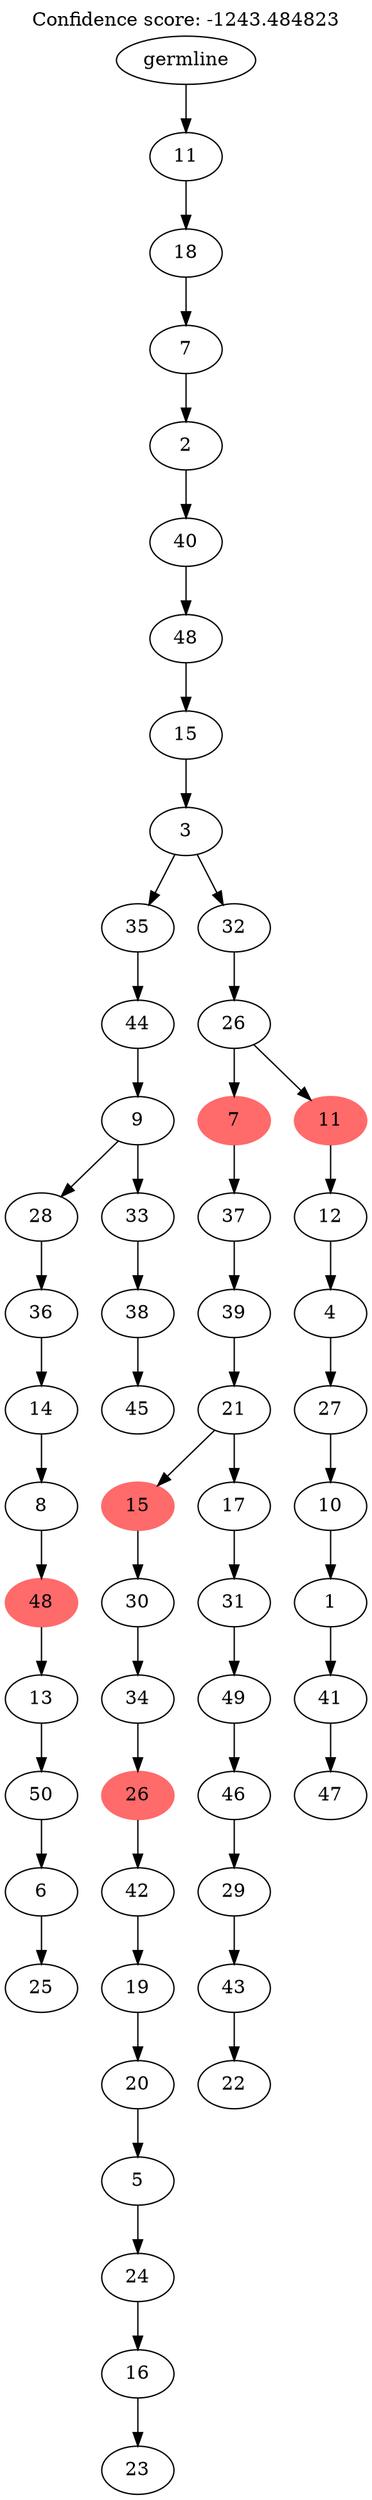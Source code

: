 digraph g {
	"54" -> "55";
	"55" [label="25"];
	"53" -> "54";
	"54" [label="6"];
	"52" -> "53";
	"53" [label="50"];
	"51" -> "52";
	"52" [label="13"];
	"50" -> "51";
	"51" [color=indianred1, style=filled, label="48"];
	"49" -> "50";
	"50" [label="8"];
	"48" -> "49";
	"49" [label="14"];
	"47" -> "48";
	"48" [label="36"];
	"45" -> "46";
	"46" [label="45"];
	"44" -> "45";
	"45" [label="38"];
	"43" -> "44";
	"44" [label="33"];
	"43" -> "47";
	"47" [label="28"];
	"42" -> "43";
	"43" [label="9"];
	"41" -> "42";
	"42" [label="44"];
	"39" -> "40";
	"40" [label="23"];
	"38" -> "39";
	"39" [label="16"];
	"37" -> "38";
	"38" [label="24"];
	"36" -> "37";
	"37" [label="5"];
	"35" -> "36";
	"36" [label="20"];
	"34" -> "35";
	"35" [label="19"];
	"33" -> "34";
	"34" [label="42"];
	"32" -> "33";
	"33" [color=indianred1, style=filled, label="26"];
	"31" -> "32";
	"32" [label="34"];
	"30" -> "31";
	"31" [label="30"];
	"28" -> "29";
	"29" [label="22"];
	"27" -> "28";
	"28" [label="43"];
	"26" -> "27";
	"27" [label="29"];
	"25" -> "26";
	"26" [label="46"];
	"24" -> "25";
	"25" [label="49"];
	"23" -> "24";
	"24" [label="31"];
	"22" -> "23";
	"23" [label="17"];
	"22" -> "30";
	"30" [color=indianred1, style=filled, label="15"];
	"21" -> "22";
	"22" [label="21"];
	"20" -> "21";
	"21" [label="39"];
	"19" -> "20";
	"20" [label="37"];
	"17" -> "18";
	"18" [label="47"];
	"16" -> "17";
	"17" [label="41"];
	"15" -> "16";
	"16" [label="1"];
	"14" -> "15";
	"15" [label="10"];
	"13" -> "14";
	"14" [label="27"];
	"12" -> "13";
	"13" [label="4"];
	"11" -> "12";
	"12" [label="12"];
	"10" -> "11";
	"11" [color=indianred1, style=filled, label="11"];
	"10" -> "19";
	"19" [color=indianred1, style=filled, label="7"];
	"9" -> "10";
	"10" [label="26"];
	"8" -> "9";
	"9" [label="32"];
	"8" -> "41";
	"41" [label="35"];
	"7" -> "8";
	"8" [label="3"];
	"6" -> "7";
	"7" [label="15"];
	"5" -> "6";
	"6" [label="48"];
	"4" -> "5";
	"5" [label="40"];
	"3" -> "4";
	"4" [label="2"];
	"2" -> "3";
	"3" [label="7"];
	"1" -> "2";
	"2" [label="18"];
	"0" -> "1";
	"1" [label="11"];
	"0" [label="germline"];
	labelloc="t";
	label="Confidence score: -1243.484823";
}
